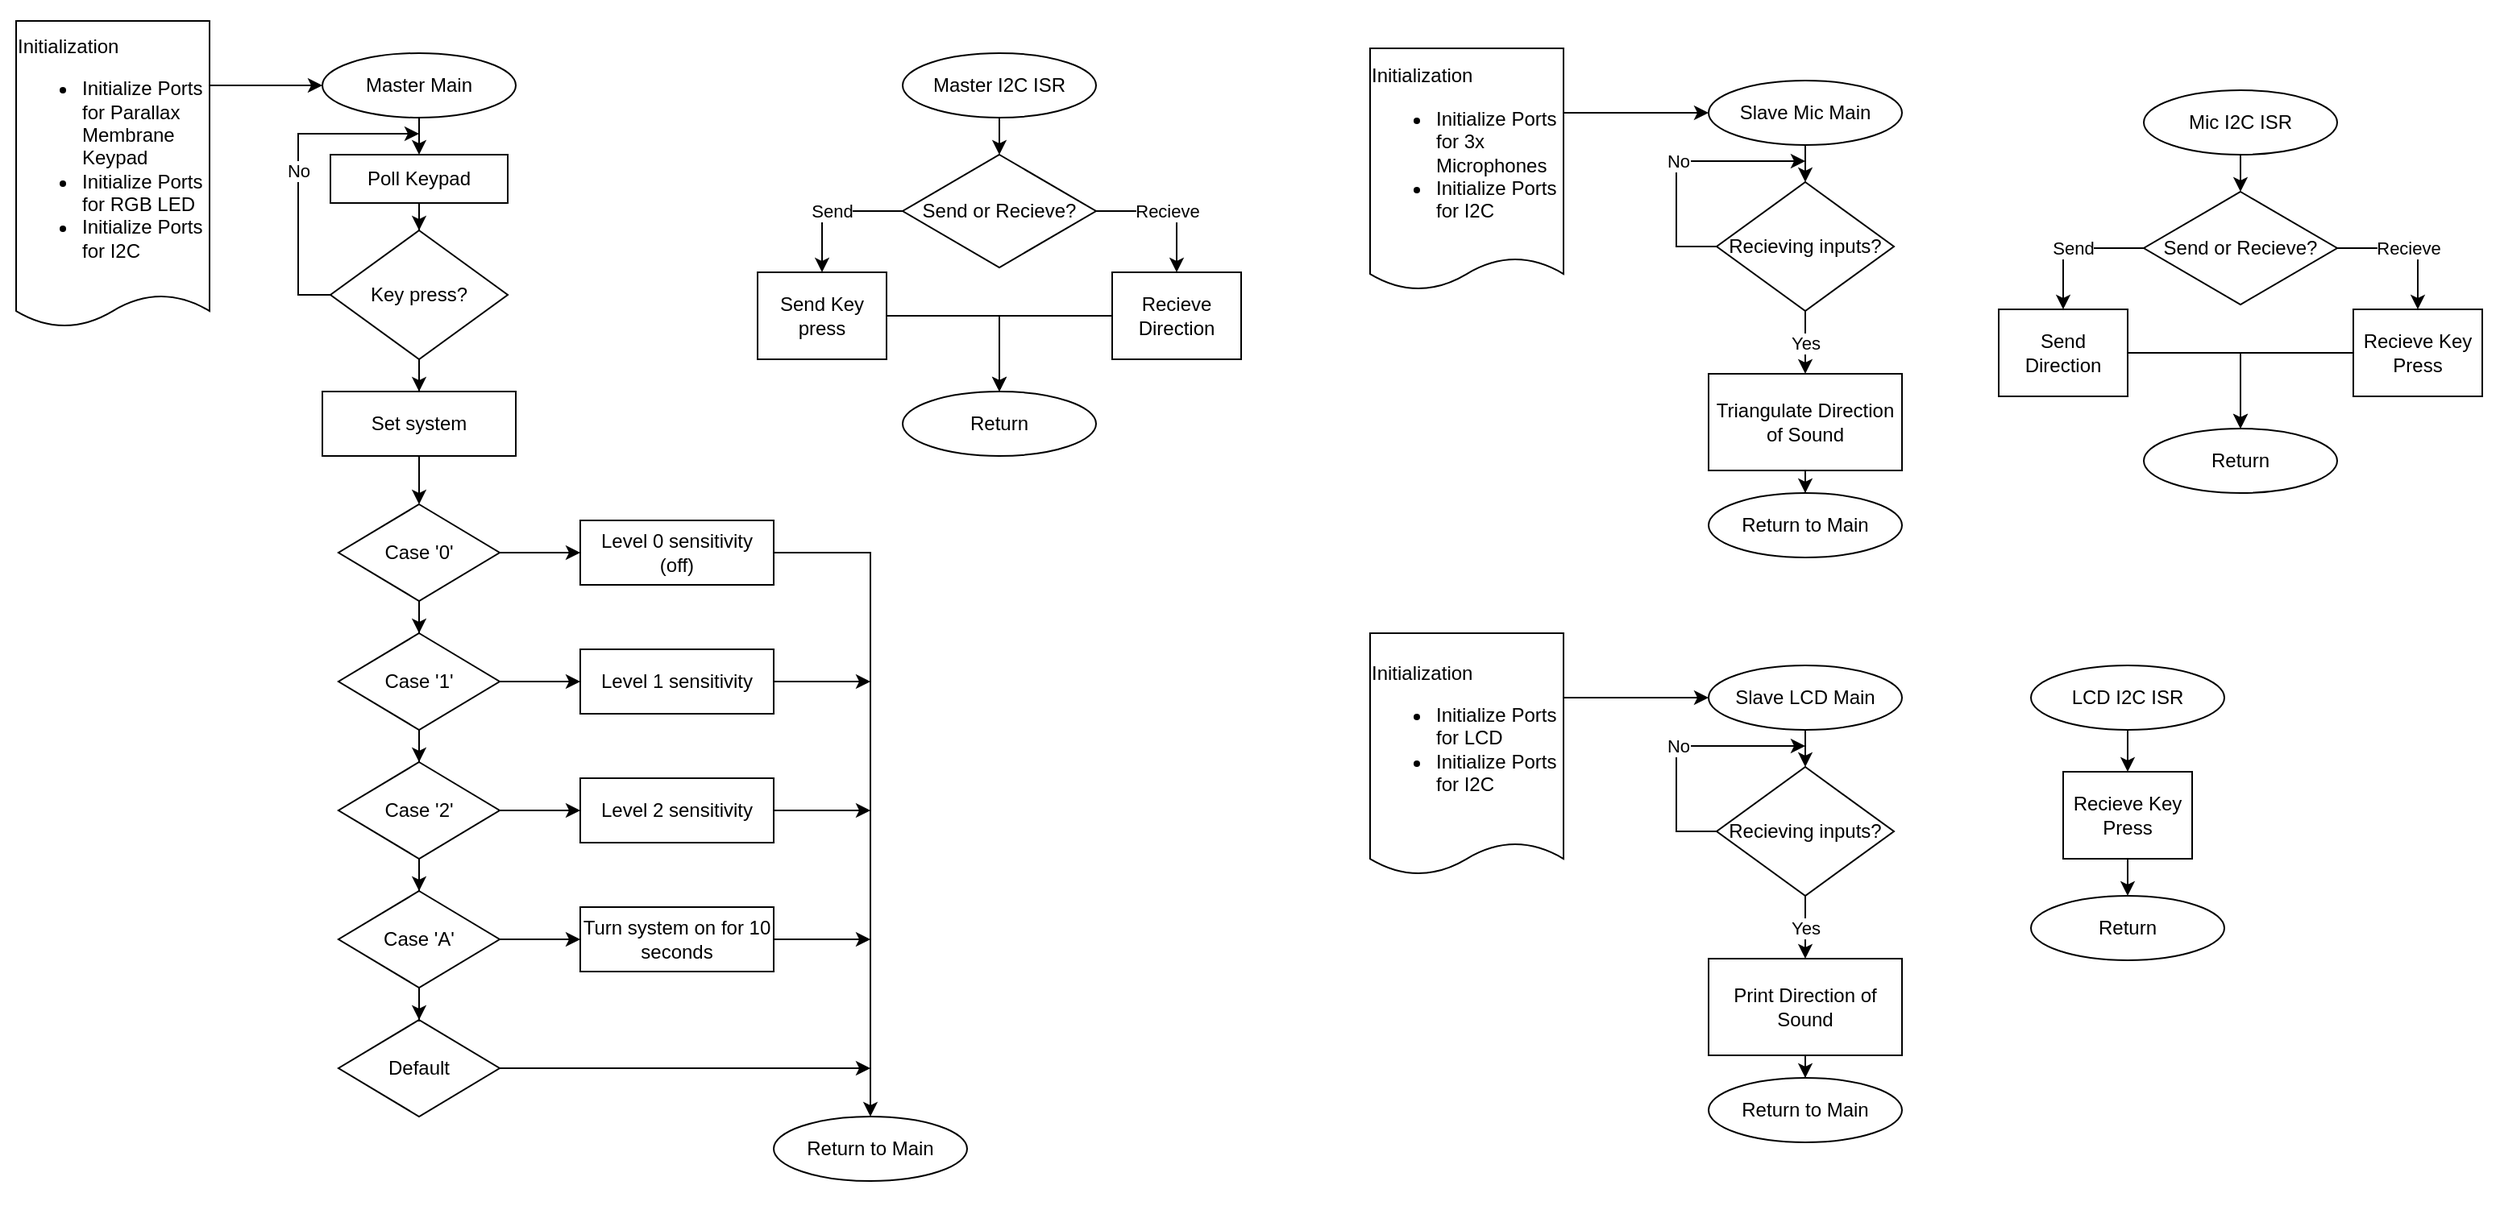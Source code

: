 <mxfile version="26.1.1">
  <diagram name="Page-1" id="QlGo6F7g1VgJL9JpE5FB">
    <mxGraphModel dx="1985" dy="968" grid="1" gridSize="10" guides="1" tooltips="1" connect="1" arrows="1" fold="1" page="1" pageScale="1" pageWidth="850" pageHeight="1100" math="0" shadow="0">
      <root>
        <mxCell id="0" />
        <mxCell id="1" parent="0" />
        <mxCell id="EYdXYcbk1VlgkN9zVgny-2" value="" style="rounded=0;whiteSpace=wrap;html=1;strokeColor=none;" vertex="1" parent="1">
          <mxGeometry x="30" y="10" width="1550" height="750" as="geometry" />
        </mxCell>
        <mxCell id="Belp7KSCJHB1VM08Ku4f-44" style="edgeStyle=orthogonalEdgeStyle;rounded=0;orthogonalLoop=1;jettySize=auto;html=1;entryX=0;entryY=0.5;entryDx=0;entryDy=0;" parent="1" source="Belp7KSCJHB1VM08Ku4f-1" target="Belp7KSCJHB1VM08Ku4f-2" edge="1">
          <mxGeometry relative="1" as="geometry">
            <Array as="points">
              <mxPoint x="180" y="63" />
              <mxPoint x="180" y="63" />
            </Array>
          </mxGeometry>
        </mxCell>
        <mxCell id="Belp7KSCJHB1VM08Ku4f-1" value="&lt;div style=&quot;text-align: left;&quot;&gt;&lt;span style=&quot;background-color: initial;&quot;&gt;Initialization&lt;/span&gt;&lt;/div&gt;&lt;div style=&quot;text-align: left;&quot;&gt;&lt;ul&gt;&lt;li&gt;&lt;span style=&quot;background-color: initial;&quot;&gt;Initialize Ports for Parallax Membrane Keypad&lt;/span&gt;&lt;/li&gt;&lt;li&gt;&lt;span style=&quot;background-color: initial;&quot;&gt;Initialize Ports for RGB LED&lt;/span&gt;&lt;/li&gt;&lt;li&gt;&lt;span style=&quot;background-color: initial;&quot;&gt;Initialize Ports for I2C&lt;/span&gt;&lt;/li&gt;&lt;/ul&gt;&lt;/div&gt;" style="shape=document;whiteSpace=wrap;html=1;boundedLbl=1;size=0.105;" parent="1" vertex="1">
          <mxGeometry x="40" y="23" width="120" height="190" as="geometry" />
        </mxCell>
        <mxCell id="Belp7KSCJHB1VM08Ku4f-6" style="edgeStyle=orthogonalEdgeStyle;rounded=0;orthogonalLoop=1;jettySize=auto;html=1;entryX=0.5;entryY=0;entryDx=0;entryDy=0;" parent="1" source="Belp7KSCJHB1VM08Ku4f-2" target="Belp7KSCJHB1VM08Ku4f-3" edge="1">
          <mxGeometry relative="1" as="geometry" />
        </mxCell>
        <mxCell id="Belp7KSCJHB1VM08Ku4f-2" value="Master Main" style="ellipse;whiteSpace=wrap;html=1;" parent="1" vertex="1">
          <mxGeometry x="230" y="43" width="120" height="40" as="geometry" />
        </mxCell>
        <mxCell id="Belp7KSCJHB1VM08Ku4f-7" style="edgeStyle=orthogonalEdgeStyle;rounded=0;orthogonalLoop=1;jettySize=auto;html=1;" parent="1" source="Belp7KSCJHB1VM08Ku4f-3" target="Belp7KSCJHB1VM08Ku4f-4" edge="1">
          <mxGeometry relative="1" as="geometry" />
        </mxCell>
        <mxCell id="Belp7KSCJHB1VM08Ku4f-3" value="Poll Keypad" style="rounded=0;whiteSpace=wrap;html=1;" parent="1" vertex="1">
          <mxGeometry x="235" y="106" width="110" height="30" as="geometry" />
        </mxCell>
        <mxCell id="Belp7KSCJHB1VM08Ku4f-8" value="No" style="edgeStyle=orthogonalEdgeStyle;rounded=0;orthogonalLoop=1;jettySize=auto;html=1;exitX=0;exitY=0.5;exitDx=0;exitDy=0;" parent="1" source="Belp7KSCJHB1VM08Ku4f-4" edge="1">
          <mxGeometry relative="1" as="geometry">
            <mxPoint x="290" y="93" as="targetPoint" />
            <Array as="points">
              <mxPoint x="215" y="193" />
              <mxPoint x="215" y="93" />
            </Array>
          </mxGeometry>
        </mxCell>
        <mxCell id="Belp7KSCJHB1VM08Ku4f-14" style="edgeStyle=orthogonalEdgeStyle;rounded=0;orthogonalLoop=1;jettySize=auto;html=1;entryX=0.5;entryY=0;entryDx=0;entryDy=0;" parent="1" source="Belp7KSCJHB1VM08Ku4f-4" target="Belp7KSCJHB1VM08Ku4f-9" edge="1">
          <mxGeometry relative="1" as="geometry" />
        </mxCell>
        <mxCell id="Belp7KSCJHB1VM08Ku4f-4" value="Key press?" style="rhombus;whiteSpace=wrap;html=1;" parent="1" vertex="1">
          <mxGeometry x="235" y="153" width="110" height="80" as="geometry" />
        </mxCell>
        <mxCell id="Belp7KSCJHB1VM08Ku4f-15" value="" style="edgeStyle=orthogonalEdgeStyle;rounded=0;orthogonalLoop=1;jettySize=auto;html=1;" parent="1" source="Belp7KSCJHB1VM08Ku4f-9" target="Belp7KSCJHB1VM08Ku4f-10" edge="1">
          <mxGeometry relative="1" as="geometry" />
        </mxCell>
        <mxCell id="Belp7KSCJHB1VM08Ku4f-9" value="Set system" style="rounded=0;whiteSpace=wrap;html=1;" parent="1" vertex="1">
          <mxGeometry x="230" y="253" width="120" height="40" as="geometry" />
        </mxCell>
        <mxCell id="Belp7KSCJHB1VM08Ku4f-16" value="" style="edgeStyle=orthogonalEdgeStyle;rounded=0;orthogonalLoop=1;jettySize=auto;html=1;" parent="1" source="Belp7KSCJHB1VM08Ku4f-10" target="Belp7KSCJHB1VM08Ku4f-11" edge="1">
          <mxGeometry relative="1" as="geometry" />
        </mxCell>
        <mxCell id="Belp7KSCJHB1VM08Ku4f-38" style="edgeStyle=orthogonalEdgeStyle;rounded=0;orthogonalLoop=1;jettySize=auto;html=1;entryX=0.5;entryY=0;entryDx=0;entryDy=0;" parent="1" source="Belp7KSCJHB1VM08Ku4f-10" target="Belp7KSCJHB1VM08Ku4f-21" edge="1">
          <mxGeometry relative="1" as="geometry" />
        </mxCell>
        <mxCell id="Belp7KSCJHB1VM08Ku4f-10" value="Case &#39;0&#39;" style="rhombus;whiteSpace=wrap;html=1;" parent="1" vertex="1">
          <mxGeometry x="240" y="323" width="100" height="60" as="geometry" />
        </mxCell>
        <mxCell id="Belp7KSCJHB1VM08Ku4f-34" style="edgeStyle=orthogonalEdgeStyle;rounded=0;orthogonalLoop=1;jettySize=auto;html=1;entryX=0.5;entryY=0;entryDx=0;entryDy=0;" parent="1" source="Belp7KSCJHB1VM08Ku4f-11" edge="1">
          <mxGeometry relative="1" as="geometry">
            <mxPoint x="570" y="703" as="targetPoint" />
            <Array as="points">
              <mxPoint x="570" y="353" />
            </Array>
          </mxGeometry>
        </mxCell>
        <mxCell id="Belp7KSCJHB1VM08Ku4f-11" value="Level 0 sensitivity&lt;br&gt;(off)" style="rounded=0;whiteSpace=wrap;html=1;" parent="1" vertex="1">
          <mxGeometry x="390" y="333" width="120" height="40" as="geometry" />
        </mxCell>
        <mxCell id="Belp7KSCJHB1VM08Ku4f-20" value="" style="edgeStyle=orthogonalEdgeStyle;rounded=0;orthogonalLoop=1;jettySize=auto;html=1;" parent="1" source="Belp7KSCJHB1VM08Ku4f-21" target="Belp7KSCJHB1VM08Ku4f-22" edge="1">
          <mxGeometry relative="1" as="geometry" />
        </mxCell>
        <mxCell id="Belp7KSCJHB1VM08Ku4f-40" style="edgeStyle=orthogonalEdgeStyle;rounded=0;orthogonalLoop=1;jettySize=auto;html=1;entryX=0.5;entryY=0;entryDx=0;entryDy=0;" parent="1" source="Belp7KSCJHB1VM08Ku4f-21" target="Belp7KSCJHB1VM08Ku4f-24" edge="1">
          <mxGeometry relative="1" as="geometry" />
        </mxCell>
        <mxCell id="Belp7KSCJHB1VM08Ku4f-21" value="Case &#39;1&#39;" style="rhombus;whiteSpace=wrap;html=1;" parent="1" vertex="1">
          <mxGeometry x="240" y="403" width="100" height="60" as="geometry" />
        </mxCell>
        <mxCell id="Belp7KSCJHB1VM08Ku4f-35" style="edgeStyle=orthogonalEdgeStyle;rounded=0;orthogonalLoop=1;jettySize=auto;html=1;" parent="1" source="Belp7KSCJHB1VM08Ku4f-22" edge="1">
          <mxGeometry relative="1" as="geometry">
            <mxPoint x="570" y="433" as="targetPoint" />
          </mxGeometry>
        </mxCell>
        <mxCell id="Belp7KSCJHB1VM08Ku4f-22" value="Level 1 sensitivity" style="rounded=0;whiteSpace=wrap;html=1;" parent="1" vertex="1">
          <mxGeometry x="390" y="413" width="120" height="40" as="geometry" />
        </mxCell>
        <mxCell id="Belp7KSCJHB1VM08Ku4f-23" value="" style="edgeStyle=orthogonalEdgeStyle;rounded=0;orthogonalLoop=1;jettySize=auto;html=1;" parent="1" source="Belp7KSCJHB1VM08Ku4f-24" target="Belp7KSCJHB1VM08Ku4f-25" edge="1">
          <mxGeometry relative="1" as="geometry" />
        </mxCell>
        <mxCell id="Belp7KSCJHB1VM08Ku4f-41" style="edgeStyle=orthogonalEdgeStyle;rounded=0;orthogonalLoop=1;jettySize=auto;html=1;entryX=0.5;entryY=0;entryDx=0;entryDy=0;" parent="1" source="Belp7KSCJHB1VM08Ku4f-24" target="Belp7KSCJHB1VM08Ku4f-27" edge="1">
          <mxGeometry relative="1" as="geometry" />
        </mxCell>
        <mxCell id="Belp7KSCJHB1VM08Ku4f-24" value="Case &#39;2&#39;" style="rhombus;whiteSpace=wrap;html=1;" parent="1" vertex="1">
          <mxGeometry x="240" y="483" width="100" height="60" as="geometry" />
        </mxCell>
        <mxCell id="Belp7KSCJHB1VM08Ku4f-36" style="edgeStyle=orthogonalEdgeStyle;rounded=0;orthogonalLoop=1;jettySize=auto;html=1;" parent="1" source="Belp7KSCJHB1VM08Ku4f-25" edge="1">
          <mxGeometry relative="1" as="geometry">
            <mxPoint x="570" y="513" as="targetPoint" />
          </mxGeometry>
        </mxCell>
        <mxCell id="Belp7KSCJHB1VM08Ku4f-25" value="Level 2 sensitivity" style="rounded=0;whiteSpace=wrap;html=1;" parent="1" vertex="1">
          <mxGeometry x="390" y="493" width="120" height="40" as="geometry" />
        </mxCell>
        <mxCell id="Belp7KSCJHB1VM08Ku4f-26" value="" style="edgeStyle=orthogonalEdgeStyle;rounded=0;orthogonalLoop=1;jettySize=auto;html=1;" parent="1" source="Belp7KSCJHB1VM08Ku4f-27" target="Belp7KSCJHB1VM08Ku4f-28" edge="1">
          <mxGeometry relative="1" as="geometry" />
        </mxCell>
        <mxCell id="Belp7KSCJHB1VM08Ku4f-42" style="edgeStyle=orthogonalEdgeStyle;rounded=0;orthogonalLoop=1;jettySize=auto;html=1;entryX=0.5;entryY=0;entryDx=0;entryDy=0;" parent="1" source="Belp7KSCJHB1VM08Ku4f-27" target="Belp7KSCJHB1VM08Ku4f-30" edge="1">
          <mxGeometry relative="1" as="geometry" />
        </mxCell>
        <mxCell id="Belp7KSCJHB1VM08Ku4f-27" value="Case &#39;A&#39;" style="rhombus;whiteSpace=wrap;html=1;" parent="1" vertex="1">
          <mxGeometry x="240" y="563" width="100" height="60" as="geometry" />
        </mxCell>
        <mxCell id="Belp7KSCJHB1VM08Ku4f-37" style="edgeStyle=orthogonalEdgeStyle;rounded=0;orthogonalLoop=1;jettySize=auto;html=1;" parent="1" source="Belp7KSCJHB1VM08Ku4f-28" edge="1">
          <mxGeometry relative="1" as="geometry">
            <mxPoint x="570" y="593" as="targetPoint" />
          </mxGeometry>
        </mxCell>
        <mxCell id="Belp7KSCJHB1VM08Ku4f-28" value="Turn system on for 10 seconds" style="rounded=0;whiteSpace=wrap;html=1;" parent="1" vertex="1">
          <mxGeometry x="390" y="573" width="120" height="40" as="geometry" />
        </mxCell>
        <mxCell id="Belp7KSCJHB1VM08Ku4f-43" style="edgeStyle=orthogonalEdgeStyle;rounded=0;orthogonalLoop=1;jettySize=auto;html=1;" parent="1" source="Belp7KSCJHB1VM08Ku4f-30" edge="1">
          <mxGeometry relative="1" as="geometry">
            <mxPoint x="570" y="673" as="targetPoint" />
          </mxGeometry>
        </mxCell>
        <mxCell id="Belp7KSCJHB1VM08Ku4f-30" value="Default" style="rhombus;whiteSpace=wrap;html=1;" parent="1" vertex="1">
          <mxGeometry x="240" y="643" width="100" height="60" as="geometry" />
        </mxCell>
        <mxCell id="Belp7KSCJHB1VM08Ku4f-33" value="Return to Main" style="ellipse;whiteSpace=wrap;html=1;" parent="1" vertex="1">
          <mxGeometry x="510" y="703" width="120" height="40" as="geometry" />
        </mxCell>
        <mxCell id="Belp7KSCJHB1VM08Ku4f-76" style="edgeStyle=orthogonalEdgeStyle;rounded=0;orthogonalLoop=1;jettySize=auto;html=1;entryX=0;entryY=0.5;entryDx=0;entryDy=0;" parent="1" source="Belp7KSCJHB1VM08Ku4f-45" target="Belp7KSCJHB1VM08Ku4f-58" edge="1">
          <mxGeometry relative="1" as="geometry">
            <Array as="points">
              <mxPoint x="1030" y="80" />
              <mxPoint x="1030" y="80" />
            </Array>
          </mxGeometry>
        </mxCell>
        <mxCell id="Belp7KSCJHB1VM08Ku4f-45" value="&lt;div style=&quot;text-align: left;&quot;&gt;&lt;span style=&quot;background-color: initial;&quot;&gt;Initialization&lt;/span&gt;&lt;/div&gt;&lt;div style=&quot;text-align: left;&quot;&gt;&lt;ul&gt;&lt;li&gt;&lt;span style=&quot;background-color: initial;&quot;&gt;Initialize Ports for 3x Microphones&lt;/span&gt;&lt;/li&gt;&lt;li&gt;&lt;span style=&quot;background-color: initial;&quot;&gt;Initialize Ports for I2C&lt;/span&gt;&lt;/li&gt;&lt;/ul&gt;&lt;/div&gt;" style="shape=document;whiteSpace=wrap;html=1;boundedLbl=1;size=0.133;" parent="1" vertex="1">
          <mxGeometry x="880" y="40" width="120" height="150" as="geometry" />
        </mxCell>
        <mxCell id="Belp7KSCJHB1VM08Ku4f-53" style="edgeStyle=orthogonalEdgeStyle;rounded=0;orthogonalLoop=1;jettySize=auto;html=1;entryX=0.5;entryY=0;entryDx=0;entryDy=0;" parent="1" source="Belp7KSCJHB1VM08Ku4f-46" target="Belp7KSCJHB1VM08Ku4f-48" edge="1">
          <mxGeometry relative="1" as="geometry" />
        </mxCell>
        <mxCell id="Belp7KSCJHB1VM08Ku4f-46" value="Master I2C ISR" style="ellipse;whiteSpace=wrap;html=1;" parent="1" vertex="1">
          <mxGeometry x="590" y="43" width="120" height="40" as="geometry" />
        </mxCell>
        <mxCell id="Belp7KSCJHB1VM08Ku4f-47" value="Return" style="ellipse;whiteSpace=wrap;html=1;" parent="1" vertex="1">
          <mxGeometry x="590" y="253" width="120" height="40" as="geometry" />
        </mxCell>
        <mxCell id="Belp7KSCJHB1VM08Ku4f-54" value="Send" style="edgeStyle=orthogonalEdgeStyle;rounded=0;orthogonalLoop=1;jettySize=auto;html=1;entryX=0.5;entryY=0;entryDx=0;entryDy=0;" parent="1" source="Belp7KSCJHB1VM08Ku4f-48" target="Belp7KSCJHB1VM08Ku4f-49" edge="1">
          <mxGeometry relative="1" as="geometry" />
        </mxCell>
        <mxCell id="Belp7KSCJHB1VM08Ku4f-55" value="Recieve" style="edgeStyle=orthogonalEdgeStyle;rounded=0;orthogonalLoop=1;jettySize=auto;html=1;entryX=0.5;entryY=0;entryDx=0;entryDy=0;" parent="1" source="Belp7KSCJHB1VM08Ku4f-48" target="Belp7KSCJHB1VM08Ku4f-52" edge="1">
          <mxGeometry relative="1" as="geometry" />
        </mxCell>
        <mxCell id="Belp7KSCJHB1VM08Ku4f-48" value="Send or Recieve?" style="rhombus;whiteSpace=wrap;html=1;" parent="1" vertex="1">
          <mxGeometry x="590" y="106" width="120" height="70" as="geometry" />
        </mxCell>
        <mxCell id="Belp7KSCJHB1VM08Ku4f-56" style="edgeStyle=orthogonalEdgeStyle;rounded=0;orthogonalLoop=1;jettySize=auto;html=1;entryX=0.5;entryY=0;entryDx=0;entryDy=0;" parent="1" source="Belp7KSCJHB1VM08Ku4f-49" target="Belp7KSCJHB1VM08Ku4f-47" edge="1">
          <mxGeometry relative="1" as="geometry" />
        </mxCell>
        <mxCell id="Belp7KSCJHB1VM08Ku4f-49" value="Send Key press" style="rounded=0;whiteSpace=wrap;html=1;" parent="1" vertex="1">
          <mxGeometry x="500" y="179" width="80" height="54" as="geometry" />
        </mxCell>
        <mxCell id="Belp7KSCJHB1VM08Ku4f-57" style="edgeStyle=orthogonalEdgeStyle;rounded=0;orthogonalLoop=1;jettySize=auto;html=1;entryX=0.5;entryY=0;entryDx=0;entryDy=0;" parent="1" source="Belp7KSCJHB1VM08Ku4f-52" target="Belp7KSCJHB1VM08Ku4f-47" edge="1">
          <mxGeometry relative="1" as="geometry" />
        </mxCell>
        <mxCell id="Belp7KSCJHB1VM08Ku4f-52" value="Recieve Direction" style="rounded=0;whiteSpace=wrap;html=1;" parent="1" vertex="1">
          <mxGeometry x="720" y="179" width="80" height="54" as="geometry" />
        </mxCell>
        <mxCell id="Belp7KSCJHB1VM08Ku4f-60" value="" style="edgeStyle=orthogonalEdgeStyle;rounded=0;orthogonalLoop=1;jettySize=auto;html=1;" parent="1" source="Belp7KSCJHB1VM08Ku4f-58" target="Belp7KSCJHB1VM08Ku4f-59" edge="1">
          <mxGeometry relative="1" as="geometry" />
        </mxCell>
        <mxCell id="Belp7KSCJHB1VM08Ku4f-58" value="Slave Mic Main" style="ellipse;whiteSpace=wrap;html=1;" parent="1" vertex="1">
          <mxGeometry x="1090" y="60" width="120" height="40" as="geometry" />
        </mxCell>
        <mxCell id="Belp7KSCJHB1VM08Ku4f-61" value="No" style="edgeStyle=orthogonalEdgeStyle;rounded=0;orthogonalLoop=1;jettySize=auto;html=1;" parent="1" source="Belp7KSCJHB1VM08Ku4f-59" edge="1">
          <mxGeometry relative="1" as="geometry">
            <mxPoint x="1150" y="110" as="targetPoint" />
            <Array as="points">
              <mxPoint x="1070" y="163" />
              <mxPoint x="1070" y="110" />
            </Array>
          </mxGeometry>
        </mxCell>
        <mxCell id="Belp7KSCJHB1VM08Ku4f-63" value="Yes" style="edgeStyle=orthogonalEdgeStyle;rounded=0;orthogonalLoop=1;jettySize=auto;html=1;" parent="1" source="Belp7KSCJHB1VM08Ku4f-59" target="Belp7KSCJHB1VM08Ku4f-62" edge="1">
          <mxGeometry relative="1" as="geometry" />
        </mxCell>
        <mxCell id="Belp7KSCJHB1VM08Ku4f-59" value="Recieving inputs?" style="rhombus;whiteSpace=wrap;html=1;" parent="1" vertex="1">
          <mxGeometry x="1095" y="123" width="110" height="80" as="geometry" />
        </mxCell>
        <mxCell id="Belp7KSCJHB1VM08Ku4f-65" value="" style="edgeStyle=orthogonalEdgeStyle;rounded=0;orthogonalLoop=1;jettySize=auto;html=1;" parent="1" source="Belp7KSCJHB1VM08Ku4f-62" target="Belp7KSCJHB1VM08Ku4f-64" edge="1">
          <mxGeometry relative="1" as="geometry" />
        </mxCell>
        <mxCell id="Belp7KSCJHB1VM08Ku4f-62" value="Triangulate Direction of Sound" style="rounded=0;whiteSpace=wrap;html=1;" parent="1" vertex="1">
          <mxGeometry x="1090" y="242" width="120" height="60" as="geometry" />
        </mxCell>
        <mxCell id="Belp7KSCJHB1VM08Ku4f-64" value="Return to Main" style="ellipse;whiteSpace=wrap;html=1;" parent="1" vertex="1">
          <mxGeometry x="1090" y="316" width="120" height="40" as="geometry" />
        </mxCell>
        <mxCell id="Belp7KSCJHB1VM08Ku4f-66" style="edgeStyle=orthogonalEdgeStyle;rounded=0;orthogonalLoop=1;jettySize=auto;html=1;entryX=0.5;entryY=0;entryDx=0;entryDy=0;" parent="1" source="Belp7KSCJHB1VM08Ku4f-67" target="Belp7KSCJHB1VM08Ku4f-71" edge="1">
          <mxGeometry relative="1" as="geometry" />
        </mxCell>
        <mxCell id="Belp7KSCJHB1VM08Ku4f-67" value="Mic I2C ISR" style="ellipse;whiteSpace=wrap;html=1;" parent="1" vertex="1">
          <mxGeometry x="1360" y="66" width="120" height="40" as="geometry" />
        </mxCell>
        <mxCell id="Belp7KSCJHB1VM08Ku4f-68" value="Return" style="ellipse;whiteSpace=wrap;html=1;" parent="1" vertex="1">
          <mxGeometry x="1360" y="276" width="120" height="40" as="geometry" />
        </mxCell>
        <mxCell id="Belp7KSCJHB1VM08Ku4f-69" value="Send" style="edgeStyle=orthogonalEdgeStyle;rounded=0;orthogonalLoop=1;jettySize=auto;html=1;entryX=0.5;entryY=0;entryDx=0;entryDy=0;" parent="1" source="Belp7KSCJHB1VM08Ku4f-71" target="Belp7KSCJHB1VM08Ku4f-73" edge="1">
          <mxGeometry relative="1" as="geometry" />
        </mxCell>
        <mxCell id="Belp7KSCJHB1VM08Ku4f-70" value="Recieve" style="edgeStyle=orthogonalEdgeStyle;rounded=0;orthogonalLoop=1;jettySize=auto;html=1;entryX=0.5;entryY=0;entryDx=0;entryDy=0;" parent="1" source="Belp7KSCJHB1VM08Ku4f-71" target="Belp7KSCJHB1VM08Ku4f-75" edge="1">
          <mxGeometry relative="1" as="geometry" />
        </mxCell>
        <mxCell id="Belp7KSCJHB1VM08Ku4f-71" value="Send or Recieve?" style="rhombus;whiteSpace=wrap;html=1;" parent="1" vertex="1">
          <mxGeometry x="1360" y="129" width="120" height="70" as="geometry" />
        </mxCell>
        <mxCell id="Belp7KSCJHB1VM08Ku4f-72" style="edgeStyle=orthogonalEdgeStyle;rounded=0;orthogonalLoop=1;jettySize=auto;html=1;entryX=0.5;entryY=0;entryDx=0;entryDy=0;" parent="1" source="Belp7KSCJHB1VM08Ku4f-73" target="Belp7KSCJHB1VM08Ku4f-68" edge="1">
          <mxGeometry relative="1" as="geometry" />
        </mxCell>
        <mxCell id="Belp7KSCJHB1VM08Ku4f-73" value="Send Direction" style="rounded=0;whiteSpace=wrap;html=1;" parent="1" vertex="1">
          <mxGeometry x="1270" y="202" width="80" height="54" as="geometry" />
        </mxCell>
        <mxCell id="Belp7KSCJHB1VM08Ku4f-74" style="edgeStyle=orthogonalEdgeStyle;rounded=0;orthogonalLoop=1;jettySize=auto;html=1;entryX=0.5;entryY=0;entryDx=0;entryDy=0;" parent="1" source="Belp7KSCJHB1VM08Ku4f-75" target="Belp7KSCJHB1VM08Ku4f-68" edge="1">
          <mxGeometry relative="1" as="geometry" />
        </mxCell>
        <mxCell id="Belp7KSCJHB1VM08Ku4f-75" value="Recieve Key Press" style="rounded=0;whiteSpace=wrap;html=1;" parent="1" vertex="1">
          <mxGeometry x="1490" y="202" width="80" height="54" as="geometry" />
        </mxCell>
        <mxCell id="Belp7KSCJHB1VM08Ku4f-77" style="edgeStyle=orthogonalEdgeStyle;rounded=0;orthogonalLoop=1;jettySize=auto;html=1;entryX=0;entryY=0.5;entryDx=0;entryDy=0;" parent="1" source="Belp7KSCJHB1VM08Ku4f-78" target="Belp7KSCJHB1VM08Ku4f-80" edge="1">
          <mxGeometry relative="1" as="geometry">
            <Array as="points">
              <mxPoint x="1030" y="443" />
              <mxPoint x="1030" y="443" />
            </Array>
          </mxGeometry>
        </mxCell>
        <mxCell id="Belp7KSCJHB1VM08Ku4f-78" value="&lt;div style=&quot;text-align: left;&quot;&gt;&lt;span style=&quot;background-color: initial;&quot;&gt;Initialization&lt;/span&gt;&lt;/div&gt;&lt;div style=&quot;text-align: left;&quot;&gt;&lt;ul&gt;&lt;li&gt;&lt;span style=&quot;background-color: initial;&quot;&gt;Initialize Ports for LCD&lt;/span&gt;&lt;/li&gt;&lt;li&gt;&lt;span style=&quot;background-color: initial;&quot;&gt;Initialize Ports for I2C&lt;/span&gt;&lt;/li&gt;&lt;/ul&gt;&lt;/div&gt;" style="shape=document;whiteSpace=wrap;html=1;boundedLbl=1;size=0.133;" parent="1" vertex="1">
          <mxGeometry x="880" y="403" width="120" height="150" as="geometry" />
        </mxCell>
        <mxCell id="Belp7KSCJHB1VM08Ku4f-79" value="" style="edgeStyle=orthogonalEdgeStyle;rounded=0;orthogonalLoop=1;jettySize=auto;html=1;" parent="1" source="Belp7KSCJHB1VM08Ku4f-80" target="Belp7KSCJHB1VM08Ku4f-83" edge="1">
          <mxGeometry relative="1" as="geometry" />
        </mxCell>
        <mxCell id="Belp7KSCJHB1VM08Ku4f-80" value="Slave LCD Main" style="ellipse;whiteSpace=wrap;html=1;" parent="1" vertex="1">
          <mxGeometry x="1090" y="423" width="120" height="40" as="geometry" />
        </mxCell>
        <mxCell id="Belp7KSCJHB1VM08Ku4f-81" value="No" style="edgeStyle=orthogonalEdgeStyle;rounded=0;orthogonalLoop=1;jettySize=auto;html=1;" parent="1" source="Belp7KSCJHB1VM08Ku4f-83" edge="1">
          <mxGeometry relative="1" as="geometry">
            <mxPoint x="1150" y="473" as="targetPoint" />
            <Array as="points">
              <mxPoint x="1070" y="526" />
              <mxPoint x="1070" y="473" />
            </Array>
          </mxGeometry>
        </mxCell>
        <mxCell id="Belp7KSCJHB1VM08Ku4f-82" value="Yes" style="edgeStyle=orthogonalEdgeStyle;rounded=0;orthogonalLoop=1;jettySize=auto;html=1;" parent="1" source="Belp7KSCJHB1VM08Ku4f-83" target="Belp7KSCJHB1VM08Ku4f-85" edge="1">
          <mxGeometry relative="1" as="geometry" />
        </mxCell>
        <mxCell id="Belp7KSCJHB1VM08Ku4f-83" value="Recieving inputs?" style="rhombus;whiteSpace=wrap;html=1;" parent="1" vertex="1">
          <mxGeometry x="1095" y="486" width="110" height="80" as="geometry" />
        </mxCell>
        <mxCell id="Belp7KSCJHB1VM08Ku4f-84" value="" style="edgeStyle=orthogonalEdgeStyle;rounded=0;orthogonalLoop=1;jettySize=auto;html=1;" parent="1" source="Belp7KSCJHB1VM08Ku4f-85" target="Belp7KSCJHB1VM08Ku4f-86" edge="1">
          <mxGeometry relative="1" as="geometry" />
        </mxCell>
        <mxCell id="Belp7KSCJHB1VM08Ku4f-85" value="Print Direction of Sound" style="rounded=0;whiteSpace=wrap;html=1;" parent="1" vertex="1">
          <mxGeometry x="1090" y="605" width="120" height="60" as="geometry" />
        </mxCell>
        <mxCell id="Belp7KSCJHB1VM08Ku4f-86" value="Return to Main" style="ellipse;whiteSpace=wrap;html=1;" parent="1" vertex="1">
          <mxGeometry x="1090" y="679" width="120" height="40" as="geometry" />
        </mxCell>
        <mxCell id="Belp7KSCJHB1VM08Ku4f-97" value="" style="edgeStyle=orthogonalEdgeStyle;rounded=0;orthogonalLoop=1;jettySize=auto;html=1;" parent="1" source="Belp7KSCJHB1VM08Ku4f-88" target="Belp7KSCJHB1VM08Ku4f-96" edge="1">
          <mxGeometry relative="1" as="geometry" />
        </mxCell>
        <mxCell id="Belp7KSCJHB1VM08Ku4f-88" value="LCD I2C ISR" style="ellipse;whiteSpace=wrap;html=1;" parent="1" vertex="1">
          <mxGeometry x="1290" y="423" width="120" height="40" as="geometry" />
        </mxCell>
        <mxCell id="Belp7KSCJHB1VM08Ku4f-89" value="Return" style="ellipse;whiteSpace=wrap;html=1;" parent="1" vertex="1">
          <mxGeometry x="1290" y="566" width="120" height="40" as="geometry" />
        </mxCell>
        <mxCell id="Belp7KSCJHB1VM08Ku4f-95" style="edgeStyle=orthogonalEdgeStyle;rounded=0;orthogonalLoop=1;jettySize=auto;html=1;entryX=0.5;entryY=0;entryDx=0;entryDy=0;" parent="1" source="Belp7KSCJHB1VM08Ku4f-96" target="Belp7KSCJHB1VM08Ku4f-89" edge="1">
          <mxGeometry relative="1" as="geometry" />
        </mxCell>
        <mxCell id="Belp7KSCJHB1VM08Ku4f-96" value="Recieve Key Press" style="rounded=0;whiteSpace=wrap;html=1;" parent="1" vertex="1">
          <mxGeometry x="1310" y="489" width="80" height="54" as="geometry" />
        </mxCell>
      </root>
    </mxGraphModel>
  </diagram>
</mxfile>
